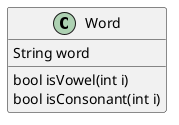 @startuml
'https://plantuml.com/class-diagram

class Word {
  String word
  bool isVowel(int i)
  bool isConsonant(int i)
}


@enduml
